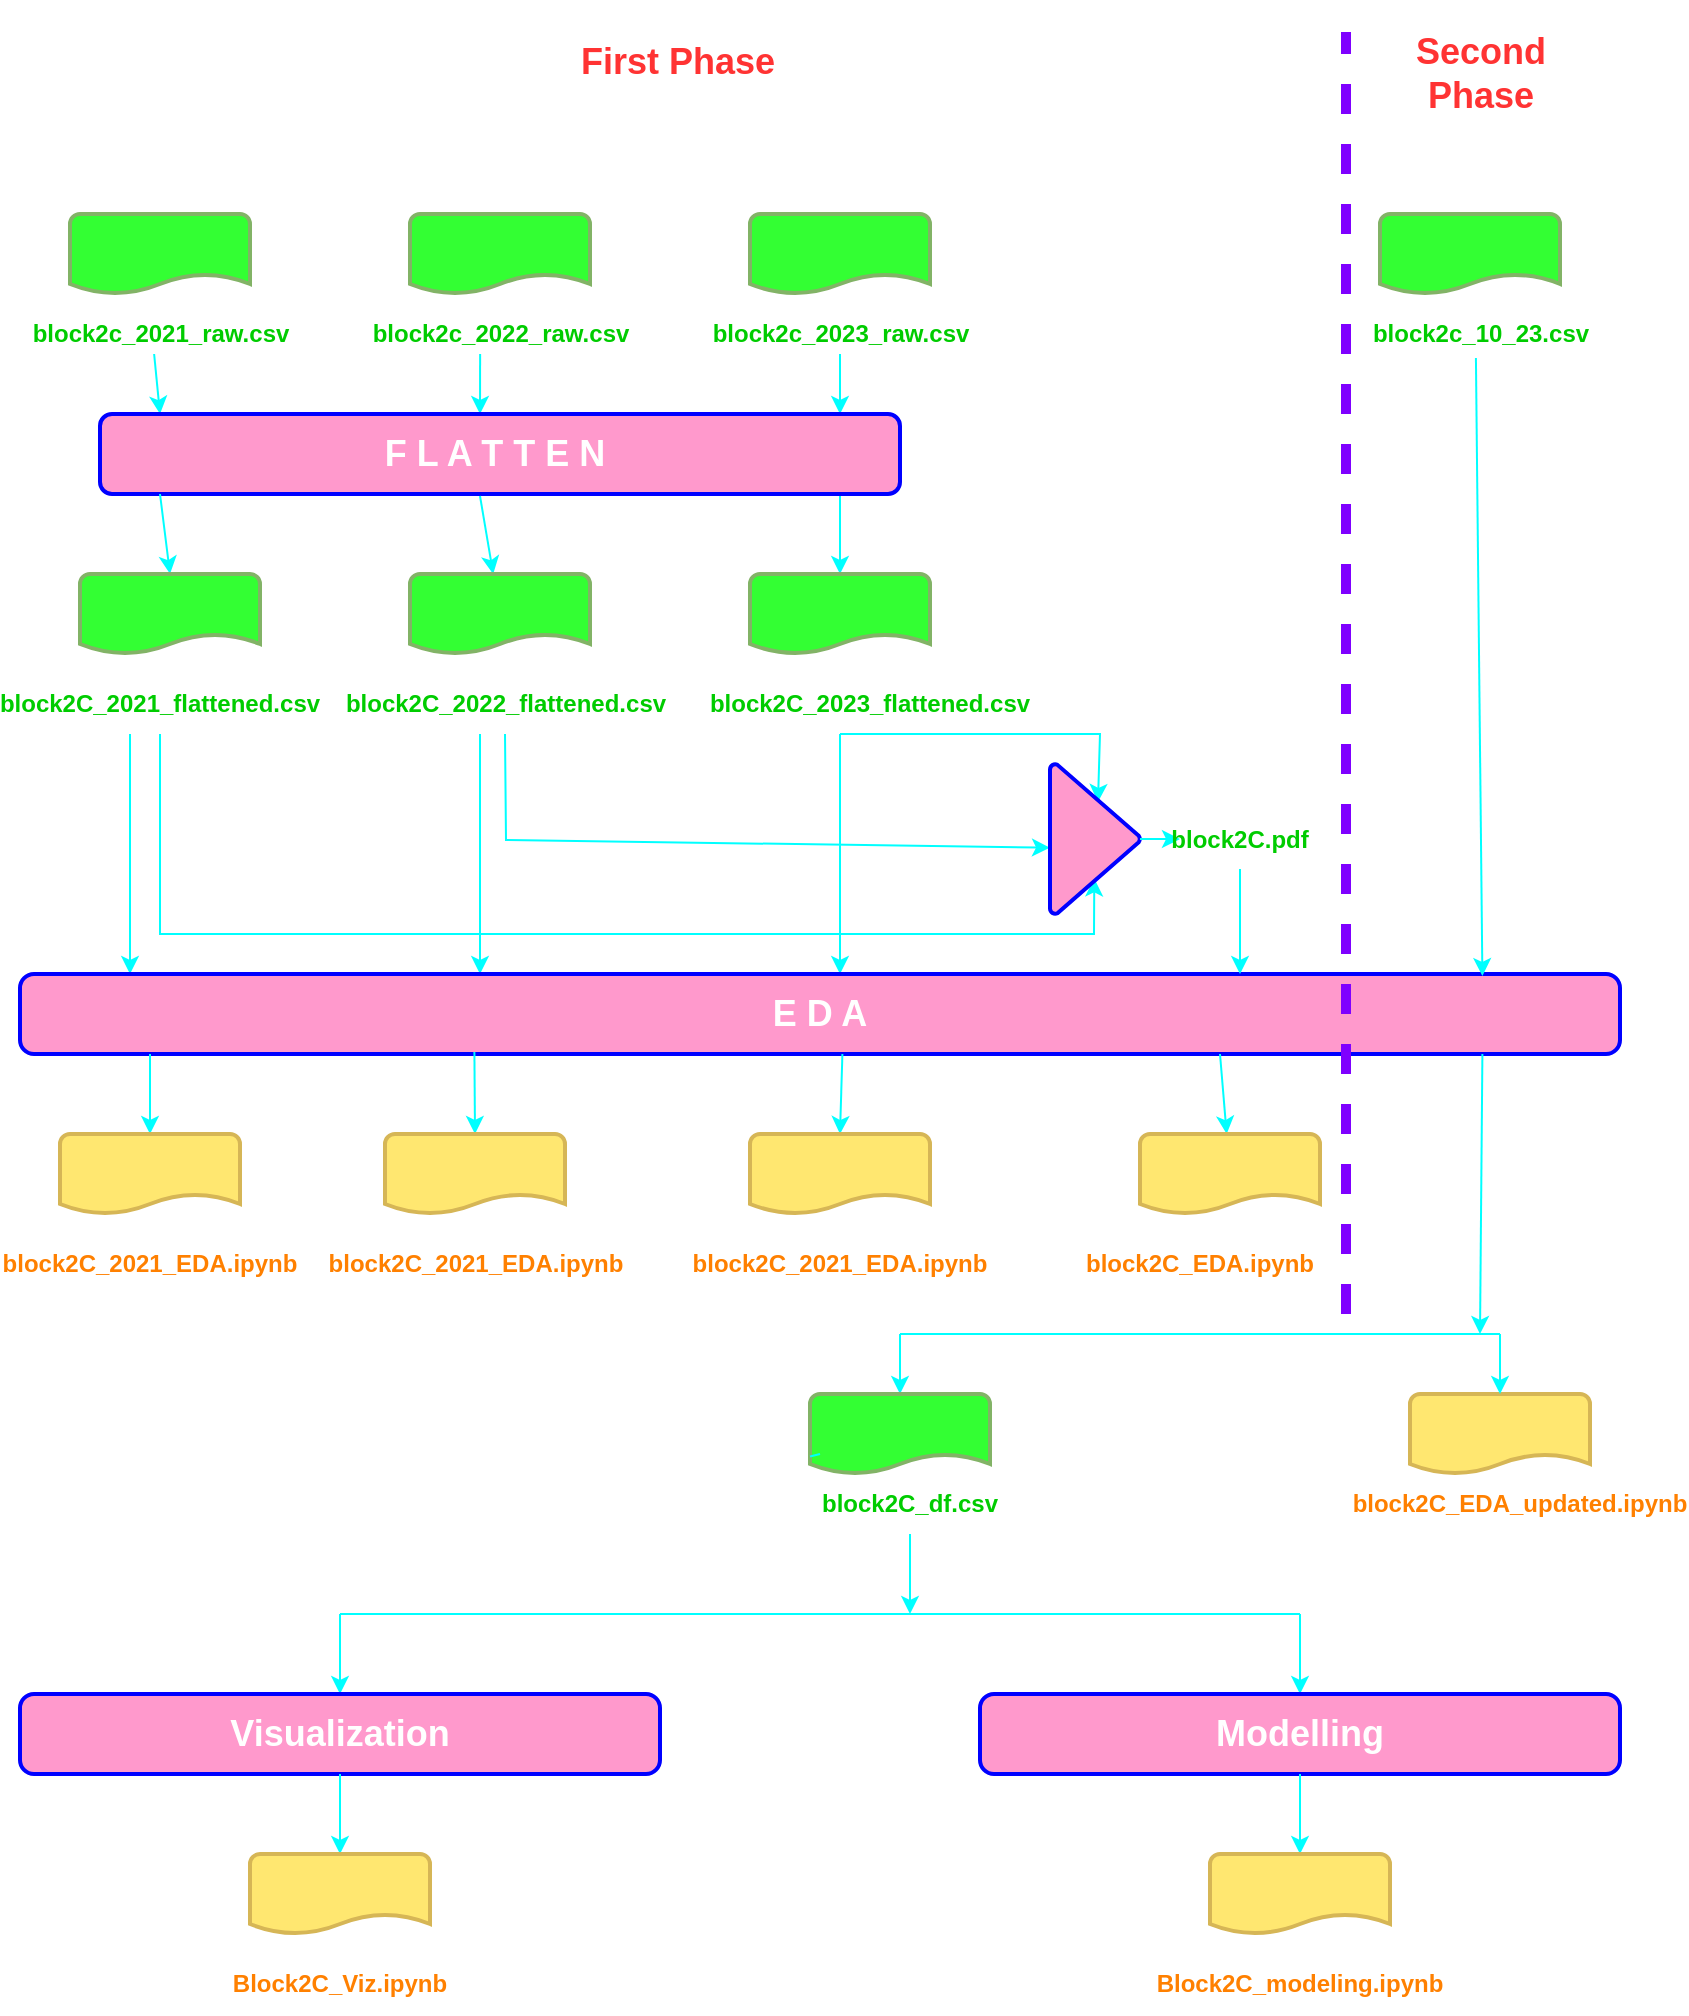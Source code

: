 <mxfile version="16.6.4" type="device"><diagram id="1HBLpXEkusXjGqo3rD2u" name="Page-1"><mxGraphModel dx="1557" dy="1027" grid="0" gridSize="10" guides="1" tooltips="1" connect="1" arrows="1" fold="1" page="0" pageScale="1" pageWidth="1100" pageHeight="850" math="0" shadow="0"><root><mxCell id="0"/><mxCell id="1" parent="0"/><mxCell id="ctH1uKma9PJRffaSCHSd-3" value="block2c_2021_raw.csv&lt;br&gt;" style="text;html=1;align=center;verticalAlign=middle;resizable=0;points=[];autosize=1;strokeColor=none;fillColor=none;fontColor=#00CC00;fontStyle=1" vertex="1" parent="1"><mxGeometry y="110" width="140" height="20" as="geometry"/></mxCell><mxCell id="ctH1uKma9PJRffaSCHSd-6" value="block2c_2022_raw.csv" style="text;html=1;align=center;verticalAlign=middle;resizable=0;points=[];autosize=1;strokeColor=none;fillColor=none;fontColor=#00CC00;fontStyle=1" vertex="1" parent="1"><mxGeometry x="170" y="110" width="140" height="20" as="geometry"/></mxCell><mxCell id="ctH1uKma9PJRffaSCHSd-97" value="" style="edgeStyle=orthogonalEdgeStyle;rounded=0;orthogonalLoop=1;jettySize=auto;html=1;fontColor=#00FFFF;strokeColor=#00FFFF;" edge="1" parent="1" source="ctH1uKma9PJRffaSCHSd-7" target="ctH1uKma9PJRffaSCHSd-27"><mxGeometry relative="1" as="geometry"/></mxCell><mxCell id="ctH1uKma9PJRffaSCHSd-7" value="block2c_2023_raw.csv" style="text;html=1;align=center;verticalAlign=middle;resizable=0;points=[];autosize=1;strokeColor=none;fillColor=none;fontStyle=1;fontColor=#00CC00;" vertex="1" parent="1"><mxGeometry x="340" y="110" width="140" height="20" as="geometry"/></mxCell><mxCell id="ctH1uKma9PJRffaSCHSd-8" value="" style="endArrow=classic;html=1;rounded=0;fontColor=#00FFFF;strokeColor=#00FFFF;exitX=0.479;exitY=1;exitDx=0;exitDy=0;exitPerimeter=0;" edge="1" parent="1" source="ctH1uKma9PJRffaSCHSd-3"><mxGeometry width="50" height="50" relative="1" as="geometry"><mxPoint x="70" y="140" as="sourcePoint"/><mxPoint x="70" y="160" as="targetPoint"/></mxGeometry></mxCell><mxCell id="ctH1uKma9PJRffaSCHSd-17" value="" style="endArrow=classic;html=1;rounded=0;fontColor=#00FFFF;strokeColor=#00FFFF;exitX=0.429;exitY=1;exitDx=0;exitDy=0;exitPerimeter=0;" edge="1" parent="1" source="ctH1uKma9PJRffaSCHSd-6"><mxGeometry width="50" height="50" relative="1" as="geometry"><mxPoint x="229.5" y="140" as="sourcePoint"/><mxPoint x="230" y="160" as="targetPoint"/></mxGeometry></mxCell><mxCell id="ctH1uKma9PJRffaSCHSd-18" value="" style="endArrow=classic;html=1;rounded=0;fontColor=#00FFFF;strokeColor=#00FFFF;" edge="1" parent="1"><mxGeometry width="50" height="50" relative="1" as="geometry"><mxPoint x="410" y="140" as="sourcePoint"/><mxPoint x="410" y="160" as="targetPoint"/></mxGeometry></mxCell><mxCell id="ctH1uKma9PJRffaSCHSd-19" value="F L A T T E N&amp;nbsp;" style="whiteSpace=wrap;html=1;rounded=1;strokeWidth=2;strokeColor=#0000FF;fontStyle=1;fontSize=18;spacing=5;fontColor=#FFFFFF;labelBackgroundColor=none;fillColor=#FF99CC;" vertex="1" parent="1"><mxGeometry x="40" y="160" width="400" height="40" as="geometry"/></mxCell><mxCell id="ctH1uKma9PJRffaSCHSd-20" value="" style="endArrow=classic;html=1;rounded=0;exitX=0.075;exitY=1;exitDx=0;exitDy=0;exitPerimeter=0;fontColor=#00FFFF;strokeColor=#00FFFF;entryX=0.5;entryY=0;entryDx=0;entryDy=0;entryPerimeter=0;" edge="1" parent="1" source="ctH1uKma9PJRffaSCHSd-19" target="ctH1uKma9PJRffaSCHSd-25"><mxGeometry width="50" height="50" relative="1" as="geometry"><mxPoint x="140" y="230" as="sourcePoint"/><mxPoint x="70" y="230" as="targetPoint"/></mxGeometry></mxCell><mxCell id="ctH1uKma9PJRffaSCHSd-21" value="" style="endArrow=classic;html=1;rounded=0;exitX=0.475;exitY=1.025;exitDx=0;exitDy=0;exitPerimeter=0;fontColor=#00FFFF;strokeColor=#00FFFF;" edge="1" parent="1" source="ctH1uKma9PJRffaSCHSd-19" target="ctH1uKma9PJRffaSCHSd-26"><mxGeometry width="50" height="50" relative="1" as="geometry"><mxPoint x="80" y="210" as="sourcePoint"/><mxPoint x="230" y="230" as="targetPoint"/></mxGeometry></mxCell><mxCell id="ctH1uKma9PJRffaSCHSd-25" value="" style="strokeWidth=2;html=1;shape=mxgraph.flowchart.document2;whiteSpace=wrap;size=0.25;rounded=1;fillColor=#33FF33;strokeColor=#82b366;" vertex="1" parent="1"><mxGeometry x="30" y="240" width="90" height="40" as="geometry"/></mxCell><mxCell id="ctH1uKma9PJRffaSCHSd-26" value="" style="strokeWidth=2;html=1;shape=mxgraph.flowchart.document2;whiteSpace=wrap;size=0.25;rounded=1;fillColor=#33FF33;strokeColor=#82b366;" vertex="1" parent="1"><mxGeometry x="195" y="240" width="90" height="40" as="geometry"/></mxCell><mxCell id="ctH1uKma9PJRffaSCHSd-27" value="" style="strokeWidth=2;html=1;shape=mxgraph.flowchart.document2;whiteSpace=wrap;size=0.25;rounded=1;fillColor=#33FF33;strokeColor=#82b366;" vertex="1" parent="1"><mxGeometry x="365" y="240" width="90" height="40" as="geometry"/></mxCell><mxCell id="ctH1uKma9PJRffaSCHSd-32" value="block2C_2021_flattened.csv" style="text;html=1;strokeColor=none;fillColor=none;align=center;verticalAlign=middle;whiteSpace=wrap;rounded=0;fontStyle=1;fontColor=#00CC00;" vertex="1" parent="1"><mxGeometry x="40" y="290" width="60" height="30" as="geometry"/></mxCell><mxCell id="ctH1uKma9PJRffaSCHSd-33" value="block2C_2022_flattened.csv" style="text;html=1;strokeColor=none;fillColor=none;align=center;verticalAlign=middle;whiteSpace=wrap;rounded=0;fontStyle=1;fontColor=#00CC00;" vertex="1" parent="1"><mxGeometry x="212.5" y="290" width="60" height="30" as="geometry"/></mxCell><mxCell id="ctH1uKma9PJRffaSCHSd-34" value="block2C_2023_flattened.csv" style="text;html=1;strokeColor=none;fillColor=none;align=center;verticalAlign=middle;whiteSpace=wrap;rounded=0;fontStyle=1;fontColor=#00CC00;" vertex="1" parent="1"><mxGeometry x="395" y="290" width="60" height="30" as="geometry"/></mxCell><mxCell id="ctH1uKma9PJRffaSCHSd-36" value="" style="endArrow=classic;html=1;rounded=0;exitX=0.5;exitY=1;exitDx=0;exitDy=0;entryX=0.237;entryY=0.492;entryDx=0;entryDy=0;entryPerimeter=0;fontColor=#00FFFF;strokeColor=#00FFFF;" edge="1" parent="1" source="ctH1uKma9PJRffaSCHSd-32" target="ctH1uKma9PJRffaSCHSd-39"><mxGeometry width="50" height="50" relative="1" as="geometry"><mxPoint x="80" y="210" as="sourcePoint"/><mxPoint x="720" y="460" as="targetPoint"/><Array as="points"><mxPoint x="70" y="420"/><mxPoint x="310" y="420"/><mxPoint x="537" y="420"/></Array></mxGeometry></mxCell><mxCell id="ctH1uKma9PJRffaSCHSd-37" value="" style="endArrow=classic;html=1;rounded=0;exitX=0.5;exitY=1;exitDx=0;exitDy=0;entryX=0.442;entryY=0;entryDx=0;entryDy=0;entryPerimeter=0;fontColor=#00FFFF;strokeColor=#00FFFF;" edge="1" parent="1" source="ctH1uKma9PJRffaSCHSd-33" target="ctH1uKma9PJRffaSCHSd-39"><mxGeometry width="50" height="50" relative="1" as="geometry"><mxPoint x="230" y="310" as="sourcePoint"/><mxPoint x="243" y="350" as="targetPoint"/><Array as="points"><mxPoint x="243" y="373"/></Array></mxGeometry></mxCell><mxCell id="ctH1uKma9PJRffaSCHSd-38" value="" style="endArrow=classic;html=1;rounded=0;exitX=0.25;exitY=1;exitDx=0;exitDy=0;entryX=0.747;entryY=0.533;entryDx=0;entryDy=0;entryPerimeter=0;fontColor=#00FFFF;strokeColor=#00FFFF;" edge="1" parent="1" source="ctH1uKma9PJRffaSCHSd-34" target="ctH1uKma9PJRffaSCHSd-39"><mxGeometry width="50" height="50" relative="1" as="geometry"><mxPoint x="90" y="340" as="sourcePoint"/><mxPoint x="410" y="350" as="targetPoint"/><Array as="points"><mxPoint x="540" y="320"/></Array></mxGeometry></mxCell><mxCell id="ctH1uKma9PJRffaSCHSd-39" value="" style="strokeWidth=2;html=1;shape=mxgraph.flowchart.merge_or_storage;whiteSpace=wrap;rounded=1;rotation=-90;strokeColor=#0000FF;fillColor=#FF99CC;" vertex="1" parent="1"><mxGeometry x="500" y="350" width="75" height="45" as="geometry"/></mxCell><mxCell id="ctH1uKma9PJRffaSCHSd-40" value="" style="endArrow=classic;html=1;rounded=0;exitX=0.5;exitY=1;exitDx=0;exitDy=0;exitPerimeter=0;entryX=0;entryY=0.5;entryDx=0;entryDy=0;fontColor=#00FFFF;strokeColor=#00FFFF;" edge="1" parent="1" source="ctH1uKma9PJRffaSCHSd-39" target="ctH1uKma9PJRffaSCHSd-41"><mxGeometry width="50" height="50" relative="1" as="geometry"><mxPoint x="80" y="210" as="sourcePoint"/><mxPoint x="248" y="450" as="targetPoint"/></mxGeometry></mxCell><mxCell id="ctH1uKma9PJRffaSCHSd-41" value="block2C.pdf" style="text;html=1;strokeColor=none;fillColor=none;align=center;verticalAlign=middle;whiteSpace=wrap;rounded=0;fontStyle=1;fontColor=#00CC00;" vertex="1" parent="1"><mxGeometry x="580" y="357.5" width="60" height="30" as="geometry"/></mxCell><mxCell id="ctH1uKma9PJRffaSCHSd-42" value="" style="endArrow=classic;html=1;rounded=0;exitX=0.25;exitY=1;exitDx=0;exitDy=0;fontColor=#00FFFF;strokeColor=#00FFFF;" edge="1" parent="1" source="ctH1uKma9PJRffaSCHSd-32"><mxGeometry width="50" height="50" relative="1" as="geometry"><mxPoint x="400" y="350" as="sourcePoint"/><mxPoint x="55" y="440" as="targetPoint"/></mxGeometry></mxCell><mxCell id="ctH1uKma9PJRffaSCHSd-43" value="" style="endArrow=classic;html=1;rounded=0;exitX=0.25;exitY=1;exitDx=0;exitDy=0;fontColor=#00FFFF;strokeColor=#00FFFF;" edge="1" parent="1"><mxGeometry width="50" height="50" relative="1" as="geometry"><mxPoint x="230" y="320" as="sourcePoint"/><mxPoint x="230" y="440" as="targetPoint"/></mxGeometry></mxCell><mxCell id="ctH1uKma9PJRffaSCHSd-44" value="" style="endArrow=classic;html=1;rounded=0;exitX=0.25;exitY=1;exitDx=0;exitDy=0;fontColor=#00FFFF;strokeColor=#00FFFF;" edge="1" parent="1"><mxGeometry width="50" height="50" relative="1" as="geometry"><mxPoint x="410" y="320" as="sourcePoint"/><mxPoint x="410" y="440" as="targetPoint"/></mxGeometry></mxCell><mxCell id="ctH1uKma9PJRffaSCHSd-45" value="E D A" style="rounded=1;whiteSpace=wrap;html=1;absoluteArcSize=1;arcSize=14;strokeWidth=2;strokeColor=#0000FF;fontColor=#FFFFFF;fillColor=#FF99CC;fontStyle=1;fontSize=18;" vertex="1" parent="1"><mxGeometry y="440" width="800" height="40" as="geometry"/></mxCell><mxCell id="ctH1uKma9PJRffaSCHSd-46" value="" style="endArrow=classic;html=1;rounded=0;exitX=0.5;exitY=1;exitDx=0;exitDy=0;fontColor=#00FFFF;strokeColor=#00FFFF;" edge="1" parent="1" source="ctH1uKma9PJRffaSCHSd-41"><mxGeometry width="50" height="50" relative="1" as="geometry"><mxPoint x="720" y="400" as="sourcePoint"/><mxPoint x="610" y="440" as="targetPoint"/></mxGeometry></mxCell><mxCell id="ctH1uKma9PJRffaSCHSd-47" value="" style="endArrow=classic;html=1;rounded=0;entryX=0.5;entryY=0;entryDx=0;entryDy=0;entryPerimeter=0;fontColor=#00FFFF;strokeColor=#00FFFF;" edge="1" parent="1" target="ctH1uKma9PJRffaSCHSd-51"><mxGeometry width="50" height="50" relative="1" as="geometry"><mxPoint x="65" y="480" as="sourcePoint"/><mxPoint x="60" y="520" as="targetPoint"/></mxGeometry></mxCell><mxCell id="ctH1uKma9PJRffaSCHSd-48" value="" style="endArrow=classic;html=1;rounded=0;exitX=0.284;exitY=0.975;exitDx=0;exitDy=0;exitPerimeter=0;entryX=0.5;entryY=0;entryDx=0;entryDy=0;entryPerimeter=0;fontColor=#00FFFF;strokeColor=#00FFFF;" edge="1" parent="1" source="ctH1uKma9PJRffaSCHSd-45" target="ctH1uKma9PJRffaSCHSd-54"><mxGeometry width="50" height="50" relative="1" as="geometry"><mxPoint x="230" y="520" as="sourcePoint"/><mxPoint x="230" y="520" as="targetPoint"/></mxGeometry></mxCell><mxCell id="ctH1uKma9PJRffaSCHSd-49" value="" style="endArrow=classic;html=1;rounded=0;exitX=0.514;exitY=1;exitDx=0;exitDy=0;exitPerimeter=0;fontColor=#00FFFF;strokeColor=#00FFFF;" edge="1" parent="1" source="ctH1uKma9PJRffaSCHSd-45"><mxGeometry width="50" height="50" relative="1" as="geometry"><mxPoint x="409.5" y="520" as="sourcePoint"/><mxPoint x="410" y="520" as="targetPoint"/></mxGeometry></mxCell><mxCell id="ctH1uKma9PJRffaSCHSd-50" value="" style="endArrow=classic;html=1;rounded=0;exitX=0.75;exitY=1;exitDx=0;exitDy=0;fontColor=#00FFFF;strokeColor=#00FFFF;" edge="1" parent="1" source="ctH1uKma9PJRffaSCHSd-45" target="ctH1uKma9PJRffaSCHSd-52"><mxGeometry width="50" height="50" relative="1" as="geometry"><mxPoint x="630" y="480" as="sourcePoint"/><mxPoint x="630" y="520" as="targetPoint"/></mxGeometry></mxCell><mxCell id="ctH1uKma9PJRffaSCHSd-51" value="" style="strokeWidth=2;html=1;shape=mxgraph.flowchart.document2;whiteSpace=wrap;size=0.25;rounded=1;fillColor=#FFE770;strokeColor=#d6b656;" vertex="1" parent="1"><mxGeometry x="20" y="520" width="90" height="40" as="geometry"/></mxCell><mxCell id="ctH1uKma9PJRffaSCHSd-52" value="" style="strokeWidth=2;html=1;shape=mxgraph.flowchart.document2;whiteSpace=wrap;size=0.25;rounded=1;fillColor=#FFE770;strokeColor=#d6b656;" vertex="1" parent="1"><mxGeometry x="560" y="520" width="90" height="40" as="geometry"/></mxCell><mxCell id="ctH1uKma9PJRffaSCHSd-53" value="" style="strokeWidth=2;html=1;shape=mxgraph.flowchart.document2;whiteSpace=wrap;size=0.25;rounded=1;fillColor=#FFE770;strokeColor=#d6b656;" vertex="1" parent="1"><mxGeometry x="365" y="520" width="90" height="40" as="geometry"/></mxCell><mxCell id="ctH1uKma9PJRffaSCHSd-54" value="" style="strokeWidth=2;html=1;shape=mxgraph.flowchart.document2;whiteSpace=wrap;size=0.25;rounded=1;fillColor=#FFE770;strokeColor=#d6b656;" vertex="1" parent="1"><mxGeometry x="182.5" y="520" width="90" height="40" as="geometry"/></mxCell><mxCell id="ctH1uKma9PJRffaSCHSd-55" value="block2C_2021_EDA.ipynb" style="text;html=1;strokeColor=none;fillColor=none;align=center;verticalAlign=middle;whiteSpace=wrap;rounded=0;fontStyle=1;fontColor=#FF8000;" vertex="1" parent="1"><mxGeometry x="35" y="570" width="60" height="30" as="geometry"/></mxCell><mxCell id="ctH1uKma9PJRffaSCHSd-57" value="block2C_2021_EDA.ipynb" style="text;html=1;strokeColor=none;fillColor=none;align=center;verticalAlign=middle;whiteSpace=wrap;rounded=0;fontStyle=1;fontColor=#FF8000;" vertex="1" parent="1"><mxGeometry x="380" y="570" width="60" height="30" as="geometry"/></mxCell><mxCell id="ctH1uKma9PJRffaSCHSd-58" value="block2C_2021_EDA.ipynb" style="text;html=1;strokeColor=none;fillColor=none;align=center;verticalAlign=middle;whiteSpace=wrap;rounded=0;fontStyle=1;fontColor=#FF8000;" vertex="1" parent="1"><mxGeometry x="197.5" y="570" width="60" height="30" as="geometry"/></mxCell><mxCell id="ctH1uKma9PJRffaSCHSd-59" value="block2C_EDA.ipynb" style="text;html=1;strokeColor=none;fillColor=none;align=center;verticalAlign=middle;whiteSpace=wrap;rounded=0;fontStyle=1;fontColor=#FF8000;" vertex="1" parent="1"><mxGeometry x="560" y="570" width="60" height="30" as="geometry"/></mxCell><mxCell id="ctH1uKma9PJRffaSCHSd-61" value="" style="endArrow=none;dashed=1;html=1;rounded=0;fontColor=#00FFFF;strokeColor=#7F00FF;strokeWidth=5;" edge="1" parent="1"><mxGeometry width="50" height="50" relative="1" as="geometry"><mxPoint x="663" y="610" as="sourcePoint"/><mxPoint x="663" y="-31" as="targetPoint"/></mxGeometry></mxCell><mxCell id="ctH1uKma9PJRffaSCHSd-62" value="block2c_10_23.csv" style="text;html=1;align=center;verticalAlign=middle;resizable=0;points=[];autosize=1;strokeColor=none;fillColor=none;fontColor=#00CC00;fontStyle=1" vertex="1" parent="1"><mxGeometry x="670" y="110" width="120" height="20" as="geometry"/></mxCell><mxCell id="ctH1uKma9PJRffaSCHSd-64" value="" style="endArrow=classic;html=1;rounded=0;entryX=0.914;entryY=0.025;entryDx=0;entryDy=0;entryPerimeter=0;exitX=0.483;exitY=1.1;exitDx=0;exitDy=0;exitPerimeter=0;fontColor=#00FFFF;strokeColor=#00FFFF;" edge="1" parent="1" source="ctH1uKma9PJRffaSCHSd-62" target="ctH1uKma9PJRffaSCHSd-45"><mxGeometry width="50" height="50" relative="1" as="geometry"><mxPoint x="730" y="320" as="sourcePoint"/><mxPoint x="780" y="270" as="targetPoint"/></mxGeometry></mxCell><mxCell id="ctH1uKma9PJRffaSCHSd-65" value="" style="strokeWidth=2;html=1;shape=mxgraph.flowchart.document2;whiteSpace=wrap;size=0.25;rounded=1;fillColor=#FFE770;strokeColor=#d6b656;" vertex="1" parent="1"><mxGeometry x="695" y="650" width="90" height="40" as="geometry"/></mxCell><mxCell id="ctH1uKma9PJRffaSCHSd-66" value="" style="endArrow=classic;html=1;rounded=0;entryX=0.5;entryY=0;entryDx=0;entryDy=0;entryPerimeter=0;fontColor=#00FFFF;strokeColor=#00FFFF;" edge="1" parent="1" target="ctH1uKma9PJRffaSCHSd-65"><mxGeometry width="50" height="50" relative="1" as="geometry"><mxPoint x="740" y="620" as="sourcePoint"/><mxPoint x="460" y="390" as="targetPoint"/></mxGeometry></mxCell><mxCell id="ctH1uKma9PJRffaSCHSd-67" value="block2C_EDA_updated.ipynb" style="text;html=1;strokeColor=none;fillColor=none;align=center;verticalAlign=middle;whiteSpace=wrap;rounded=0;fontStyle=1;fontColor=#FF8000;" vertex="1" parent="1"><mxGeometry x="720" y="690" width="60" height="30" as="geometry"/></mxCell><mxCell id="ctH1uKma9PJRffaSCHSd-69" value="" style="endArrow=none;html=1;rounded=0;fontColor=#00FFFF;strokeColor=#00FFFF;" edge="1" parent="1"><mxGeometry width="50" height="50" relative="1" as="geometry"><mxPoint x="440" y="620" as="sourcePoint"/><mxPoint x="740" y="620" as="targetPoint"/></mxGeometry></mxCell><mxCell id="ctH1uKma9PJRffaSCHSd-70" value="" style="endArrow=classic;html=1;rounded=0;exitX=0.914;exitY=1;exitDx=0;exitDy=0;exitPerimeter=0;fontColor=#00FFFF;strokeColor=#00FFFF;" edge="1" parent="1" source="ctH1uKma9PJRffaSCHSd-45"><mxGeometry width="50" height="50" relative="1" as="geometry"><mxPoint x="410" y="550" as="sourcePoint"/><mxPoint x="730" y="620" as="targetPoint"/></mxGeometry></mxCell><mxCell id="ctH1uKma9PJRffaSCHSd-71" value="" style="endArrow=classic;html=1;rounded=0;entryX=0.5;entryY=0;entryDx=0;entryDy=0;entryPerimeter=0;fontColor=#00FFFF;strokeColor=#00FFFF;" edge="1" parent="1" target="ctH1uKma9PJRffaSCHSd-76"><mxGeometry width="50" height="50" relative="1" as="geometry"><mxPoint x="440" y="620" as="sourcePoint"/><mxPoint x="440" y="650" as="targetPoint"/></mxGeometry></mxCell><mxCell id="ctH1uKma9PJRffaSCHSd-72" value="" style="strokeWidth=2;html=1;shape=mxgraph.flowchart.document2;whiteSpace=wrap;size=0.25;rounded=1;fillColor=#33FF33;strokeColor=#82b366;" vertex="1" parent="1"><mxGeometry x="25" y="60" width="90" height="40" as="geometry"/></mxCell><mxCell id="ctH1uKma9PJRffaSCHSd-73" value="" style="strokeWidth=2;html=1;shape=mxgraph.flowchart.document2;whiteSpace=wrap;size=0.25;rounded=1;fillColor=#33FF33;strokeColor=#82b366;" vertex="1" parent="1"><mxGeometry x="195" y="60" width="90" height="40" as="geometry"/></mxCell><mxCell id="ctH1uKma9PJRffaSCHSd-74" value="" style="strokeWidth=2;html=1;shape=mxgraph.flowchart.document2;whiteSpace=wrap;size=0.25;rounded=1;fillColor=#33FF33;strokeColor=#82b366;" vertex="1" parent="1"><mxGeometry x="365" y="60" width="90" height="40" as="geometry"/></mxCell><mxCell id="ctH1uKma9PJRffaSCHSd-75" value="" style="strokeWidth=2;html=1;shape=mxgraph.flowchart.document2;whiteSpace=wrap;size=0.25;rounded=1;fillColor=#33FF33;strokeColor=#82b366;" vertex="1" parent="1"><mxGeometry x="680" y="60" width="90" height="40" as="geometry"/></mxCell><mxCell id="ctH1uKma9PJRffaSCHSd-77" value="block2C_df.csv" style="text;html=1;strokeColor=none;fillColor=none;align=center;verticalAlign=middle;whiteSpace=wrap;rounded=0;fontStyle=1;fontColor=#00CC00;" vertex="1" parent="1"><mxGeometry x="415" y="690" width="60" height="30" as="geometry"/></mxCell><mxCell id="ctH1uKma9PJRffaSCHSd-78" value="" style="endArrow=classic;html=1;rounded=0;exitX=0.5;exitY=1;exitDx=0;exitDy=0;fontColor=#00FFFF;strokeColor=#00FFFF;" edge="1" parent="1" source="ctH1uKma9PJRffaSCHSd-77"><mxGeometry width="50" height="50" relative="1" as="geometry"><mxPoint x="400" y="680" as="sourcePoint"/><mxPoint x="445" y="760" as="targetPoint"/></mxGeometry></mxCell><mxCell id="ctH1uKma9PJRffaSCHSd-76" value="" style="strokeWidth=2;html=1;shape=mxgraph.flowchart.document2;whiteSpace=wrap;size=0.25;rounded=1;fillColor=#33FF33;strokeColor=#82b366;" vertex="1" parent="1"><mxGeometry x="395" y="650" width="90" height="40" as="geometry"/></mxCell><mxCell id="ctH1uKma9PJRffaSCHSd-80" value="" style="endArrow=none;html=1;rounded=0;fontColor=#00FFFF;strokeColor=#00FFFF;" edge="1" parent="1" target="ctH1uKma9PJRffaSCHSd-76"><mxGeometry width="50" height="50" relative="1" as="geometry"><mxPoint x="400" y="680" as="sourcePoint"/><mxPoint x="450" y="630" as="targetPoint"/></mxGeometry></mxCell><mxCell id="ctH1uKma9PJRffaSCHSd-82" value="" style="endArrow=none;html=1;rounded=0;fontColor=#00FFFF;strokeColor=#00FFFF;" edge="1" parent="1"><mxGeometry width="50" height="50" relative="1" as="geometry"><mxPoint x="160" y="760" as="sourcePoint"/><mxPoint x="640" y="760" as="targetPoint"/></mxGeometry></mxCell><mxCell id="ctH1uKma9PJRffaSCHSd-83" value="" style="endArrow=classic;html=1;rounded=0;fontColor=#00FFFF;strokeColor=#00FFFF;" edge="1" parent="1"><mxGeometry width="50" height="50" relative="1" as="geometry"><mxPoint x="160" y="760" as="sourcePoint"/><mxPoint x="160" y="800" as="targetPoint"/></mxGeometry></mxCell><mxCell id="ctH1uKma9PJRffaSCHSd-84" value="" style="endArrow=classic;html=1;rounded=0;fontColor=#00FFFF;strokeColor=#00FFFF;" edge="1" parent="1"><mxGeometry width="50" height="50" relative="1" as="geometry"><mxPoint x="640" y="760" as="sourcePoint"/><mxPoint x="640" y="800" as="targetPoint"/></mxGeometry></mxCell><mxCell id="ctH1uKma9PJRffaSCHSd-85" value="Visualization" style="rounded=1;whiteSpace=wrap;html=1;absoluteArcSize=1;arcSize=14;strokeWidth=2;strokeColor=#0000FF;fontColor=#FFFFFF;fontStyle=1;fontSize=18;fillColor=#FF99CC;" vertex="1" parent="1"><mxGeometry y="800" width="320" height="40" as="geometry"/></mxCell><mxCell id="ctH1uKma9PJRffaSCHSd-86" value="Modelling" style="rounded=1;whiteSpace=wrap;html=1;absoluteArcSize=1;arcSize=14;strokeWidth=2;strokeColor=#0000FF;fontColor=#FFFFFF;fontStyle=1;fontSize=18;fillColor=#FF99CC;" vertex="1" parent="1"><mxGeometry x="480" y="800" width="320" height="40" as="geometry"/></mxCell><mxCell id="ctH1uKma9PJRffaSCHSd-87" value="" style="endArrow=classic;html=1;rounded=0;exitX=0.5;exitY=1;exitDx=0;exitDy=0;fontColor=#00FFFF;strokeColor=#00FFFF;" edge="1" parent="1" source="ctH1uKma9PJRffaSCHSd-85"><mxGeometry width="50" height="50" relative="1" as="geometry"><mxPoint x="400" y="780" as="sourcePoint"/><mxPoint x="160" y="880" as="targetPoint"/></mxGeometry></mxCell><mxCell id="ctH1uKma9PJRffaSCHSd-88" value="" style="endArrow=classic;html=1;rounded=0;exitX=0.5;exitY=1;exitDx=0;exitDy=0;fontColor=#00FFFF;strokeColor=#00FFFF;" edge="1" parent="1" source="ctH1uKma9PJRffaSCHSd-86"><mxGeometry width="50" height="50" relative="1" as="geometry"><mxPoint x="400" y="780" as="sourcePoint"/><mxPoint x="640" y="880" as="targetPoint"/></mxGeometry></mxCell><mxCell id="ctH1uKma9PJRffaSCHSd-89" value="" style="strokeWidth=2;html=1;shape=mxgraph.flowchart.document2;whiteSpace=wrap;size=0.25;rounded=1;fillColor=#FFE770;strokeColor=#d6b656;" vertex="1" parent="1"><mxGeometry x="115" y="880" width="90" height="40" as="geometry"/></mxCell><mxCell id="ctH1uKma9PJRffaSCHSd-90" value="" style="strokeWidth=2;html=1;shape=mxgraph.flowchart.document2;whiteSpace=wrap;size=0.25;rounded=1;fillColor=#FFE770;strokeColor=#d6b656;" vertex="1" parent="1"><mxGeometry x="595" y="880" width="90" height="40" as="geometry"/></mxCell><mxCell id="ctH1uKma9PJRffaSCHSd-91" value="Block2C_Viz.ipynb" style="text;html=1;strokeColor=none;fillColor=none;align=center;verticalAlign=middle;whiteSpace=wrap;rounded=0;fontStyle=1;fontColor=#FF8000;" vertex="1" parent="1"><mxGeometry x="130" y="930" width="60" height="30" as="geometry"/></mxCell><mxCell id="ctH1uKma9PJRffaSCHSd-92" value="Block2C_modeling.ipynb" style="text;html=1;strokeColor=none;fillColor=none;align=center;verticalAlign=middle;whiteSpace=wrap;rounded=0;fontStyle=1;fontColor=#FF8000;" vertex="1" parent="1"><mxGeometry x="610" y="930" width="60" height="30" as="geometry"/></mxCell><mxCell id="ctH1uKma9PJRffaSCHSd-95" value="&lt;h2&gt;First Phase&lt;/h2&gt;" style="text;html=1;strokeColor=none;fillColor=none;align=center;verticalAlign=middle;whiteSpace=wrap;rounded=0;fontColor=#FF3333;" vertex="1" parent="1"><mxGeometry x="254" y="-31" width="150" height="30" as="geometry"/></mxCell><mxCell id="ctH1uKma9PJRffaSCHSd-96" value="&lt;h2&gt;Second Phase&lt;/h2&gt;" style="text;html=1;strokeColor=none;fillColor=none;align=center;verticalAlign=middle;whiteSpace=wrap;rounded=0;fontColor=#FF3333;" vertex="1" parent="1"><mxGeometry x="689.5" y="-25" width="81" height="30" as="geometry"/></mxCell></root></mxGraphModel></diagram></mxfile>